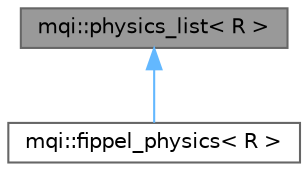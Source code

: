 digraph "mqi::physics_list&lt; R &gt;"
{
 // LATEX_PDF_SIZE
  bgcolor="transparent";
  edge [fontname=Helvetica,fontsize=10,labelfontname=Helvetica,labelfontsize=10];
  node [fontname=Helvetica,fontsize=10,shape=box,height=0.2,width=0.4];
  Node1 [id="Node000001",label="mqi::physics_list\< R \>",height=0.2,width=0.4,color="gray40", fillcolor="grey60", style="filled", fontcolor="black",tooltip="A class to manage physics parameters and settings for the simulation."];
  Node1 -> Node2 [id="edge1_Node000001_Node000002",dir="back",color="steelblue1",style="solid",tooltip=" "];
  Node2 [id="Node000002",label="mqi::fippel_physics\< R \>",height=0.2,width=0.4,color="gray40", fillcolor="white", style="filled",URL="$classmqi_1_1fippel__physics.html",tooltip="A physics list that defines the Fippel model for proton transport."];
}
